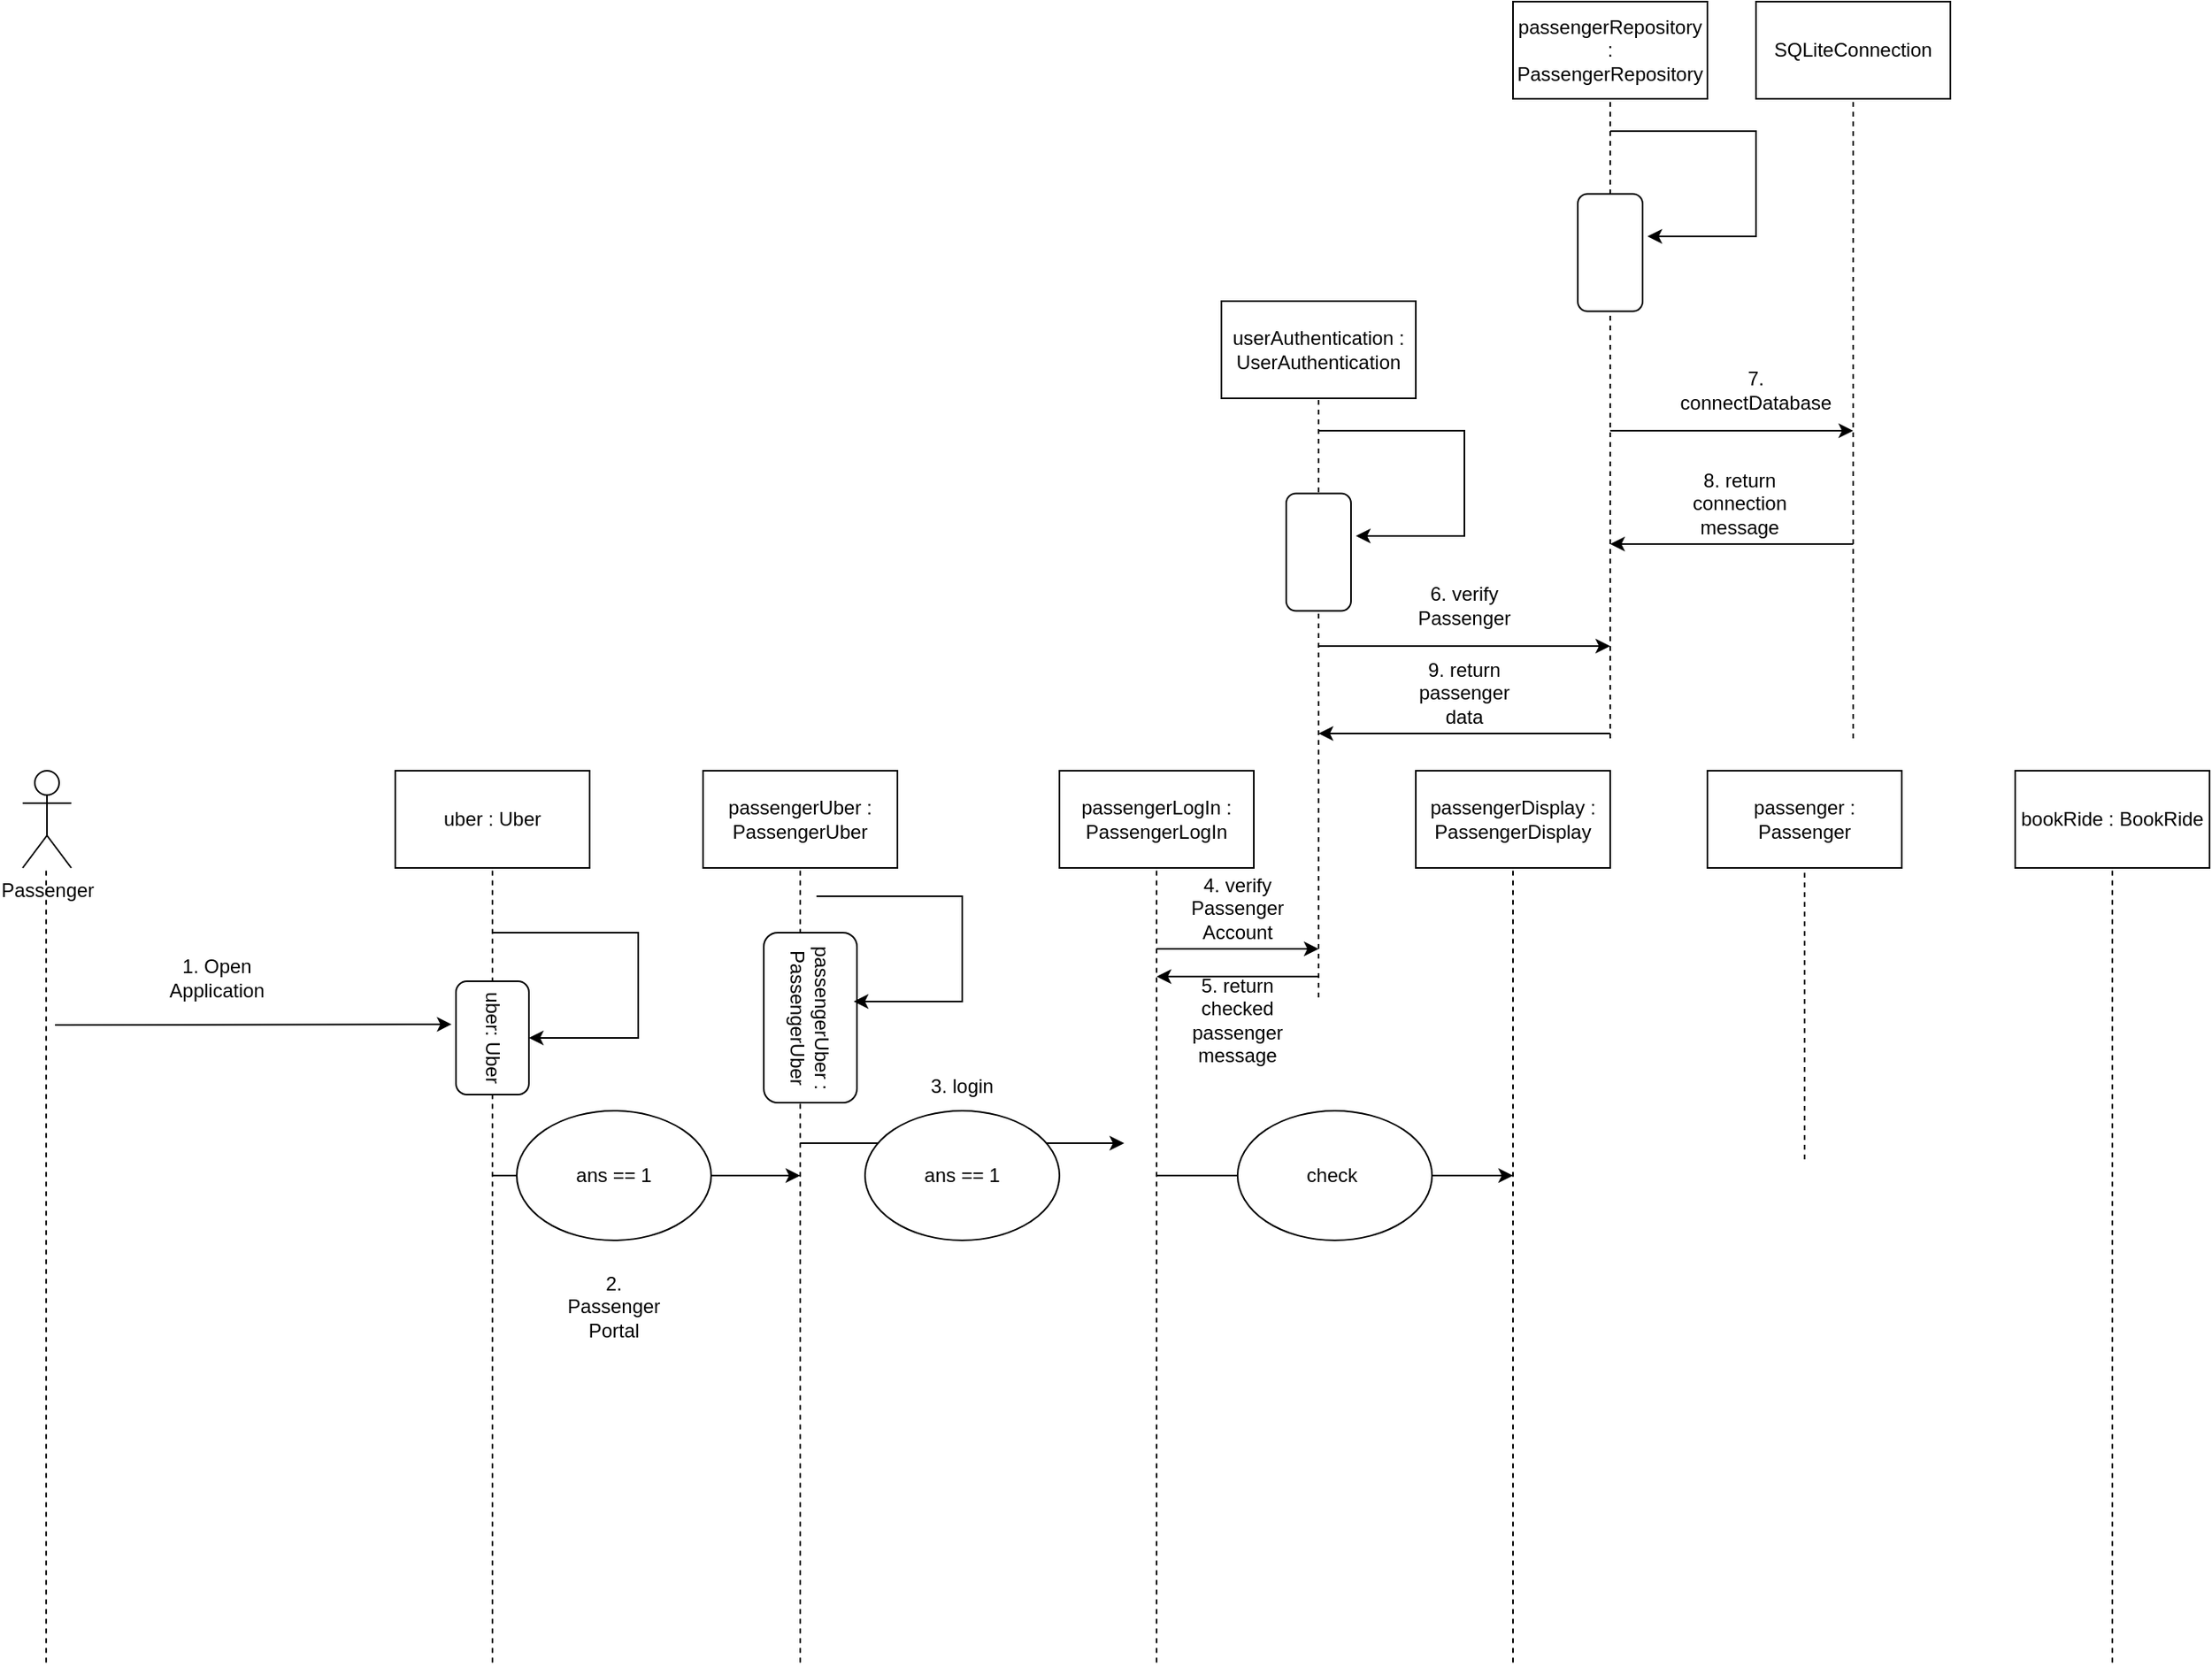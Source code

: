 <mxfile version="22.1.2" type="device">
  <diagram name="Page-1" id="jVIoMmVYkiLipGJSKjRQ">
    <mxGraphModel dx="695" dy="1917" grid="1" gridSize="10" guides="1" tooltips="1" connect="1" arrows="1" fold="1" page="1" pageScale="1" pageWidth="850" pageHeight="1100" math="0" shadow="0">
      <root>
        <mxCell id="0" />
        <mxCell id="1" parent="0" />
        <mxCell id="aD9QmJv0C-MRXKoE5NFU-1" value="uber : Uber" style="rounded=0;whiteSpace=wrap;html=1;" parent="1" vertex="1">
          <mxGeometry x="290" y="80" width="120" height="60" as="geometry" />
        </mxCell>
        <mxCell id="aD9QmJv0C-MRXKoE5NFU-2" value="Passenger" style="shape=umlActor;verticalLabelPosition=bottom;verticalAlign=top;html=1;outlineConnect=0;" parent="1" vertex="1">
          <mxGeometry x="60" y="80" width="30" height="60" as="geometry" />
        </mxCell>
        <mxCell id="aD9QmJv0C-MRXKoE5NFU-3" value="" style="endArrow=none;dashed=1;html=1;rounded=0;entryX=0.5;entryY=1;entryDx=0;entryDy=0;" parent="1" target="aD9QmJv0C-MRXKoE5NFU-1" edge="1">
          <mxGeometry width="50" height="50" relative="1" as="geometry">
            <mxPoint x="350" y="630.8" as="sourcePoint" />
            <mxPoint x="375" y="250" as="targetPoint" />
          </mxGeometry>
        </mxCell>
        <mxCell id="aD9QmJv0C-MRXKoE5NFU-4" value="uber: Uber" style="rounded=1;whiteSpace=wrap;html=1;rotation=90;" parent="1" vertex="1">
          <mxGeometry x="315" y="222.5" width="70" height="45" as="geometry" />
        </mxCell>
        <mxCell id="aD9QmJv0C-MRXKoE5NFU-5" value="" style="endArrow=classic;html=1;rounded=0;entryX=0.5;entryY=0;entryDx=0;entryDy=0;" parent="1" target="aD9QmJv0C-MRXKoE5NFU-4" edge="1">
          <mxGeometry width="50" height="50" relative="1" as="geometry">
            <mxPoint x="350" y="180" as="sourcePoint" />
            <mxPoint x="450" y="180" as="targetPoint" />
            <Array as="points">
              <mxPoint x="440" y="180" />
              <mxPoint x="440" y="245" />
            </Array>
          </mxGeometry>
        </mxCell>
        <mxCell id="aD9QmJv0C-MRXKoE5NFU-6" value="" style="endArrow=none;dashed=1;html=1;rounded=0;entryX=0.5;entryY=1;entryDx=0;entryDy=0;" parent="1" edge="1">
          <mxGeometry width="50" height="50" relative="1" as="geometry">
            <mxPoint x="74.5" y="630.8" as="sourcePoint" />
            <mxPoint x="74.5" y="140" as="targetPoint" />
          </mxGeometry>
        </mxCell>
        <mxCell id="aD9QmJv0C-MRXKoE5NFU-7" value="" style="endArrow=classic;html=1;rounded=0;entryX=0.38;entryY=1.06;entryDx=0;entryDy=0;entryPerimeter=0;" parent="1" target="aD9QmJv0C-MRXKoE5NFU-4" edge="1">
          <mxGeometry width="50" height="50" relative="1" as="geometry">
            <mxPoint x="80" y="237" as="sourcePoint" />
            <mxPoint x="450" y="300" as="targetPoint" />
          </mxGeometry>
        </mxCell>
        <mxCell id="aD9QmJv0C-MRXKoE5NFU-8" value="1. Open Application" style="text;html=1;strokeColor=none;fillColor=none;align=center;verticalAlign=middle;whiteSpace=wrap;rounded=0;" parent="1" vertex="1">
          <mxGeometry x="150" y="192.5" width="60" height="30" as="geometry" />
        </mxCell>
        <mxCell id="aD9QmJv0C-MRXKoE5NFU-9" value="passengerUber : PassengerUber" style="rounded=0;whiteSpace=wrap;html=1;" parent="1" vertex="1">
          <mxGeometry x="480" y="80" width="120" height="60" as="geometry" />
        </mxCell>
        <mxCell id="aD9QmJv0C-MRXKoE5NFU-10" value="" style="endArrow=none;dashed=1;html=1;rounded=0;entryX=0.5;entryY=1;entryDx=0;entryDy=0;" parent="1" target="aD9QmJv0C-MRXKoE5NFU-9" edge="1">
          <mxGeometry width="50" height="50" relative="1" as="geometry">
            <mxPoint x="540" y="630.8" as="sourcePoint" />
            <mxPoint x="565" y="250" as="targetPoint" />
          </mxGeometry>
        </mxCell>
        <mxCell id="aD9QmJv0C-MRXKoE5NFU-13" value="" style="endArrow=classic;html=1;rounded=0;" parent="1" edge="1">
          <mxGeometry width="50" height="50" relative="1" as="geometry">
            <mxPoint x="350" y="330" as="sourcePoint" />
            <mxPoint x="540" y="330" as="targetPoint" />
          </mxGeometry>
        </mxCell>
        <mxCell id="aD9QmJv0C-MRXKoE5NFU-15" value="passenger : Passenger" style="rounded=0;whiteSpace=wrap;html=1;" parent="1" vertex="1">
          <mxGeometry x="1100" y="80" width="120" height="60" as="geometry" />
        </mxCell>
        <mxCell id="aD9QmJv0C-MRXKoE5NFU-16" value="" style="endArrow=none;dashed=1;html=1;rounded=0;entryX=0.5;entryY=1;entryDx=0;entryDy=0;" parent="1" target="aD9QmJv0C-MRXKoE5NFU-15" edge="1">
          <mxGeometry width="50" height="50" relative="1" as="geometry">
            <mxPoint x="1160" y="320" as="sourcePoint" />
            <mxPoint x="1185" y="250" as="targetPoint" />
          </mxGeometry>
        </mxCell>
        <mxCell id="aD9QmJv0C-MRXKoE5NFU-17" value="ans == 1" style="ellipse;whiteSpace=wrap;html=1;" parent="1" vertex="1">
          <mxGeometry x="365" y="290" width="120" height="80" as="geometry" />
        </mxCell>
        <mxCell id="aD9QmJv0C-MRXKoE5NFU-18" value="passengerDisplay : PassengerDisplay" style="rounded=0;whiteSpace=wrap;html=1;" parent="1" vertex="1">
          <mxGeometry x="920" y="80" width="120" height="60" as="geometry" />
        </mxCell>
        <mxCell id="aD9QmJv0C-MRXKoE5NFU-19" value="" style="endArrow=none;dashed=1;html=1;rounded=0;entryX=0.5;entryY=1;entryDx=0;entryDy=0;" parent="1" target="aD9QmJv0C-MRXKoE5NFU-18" edge="1">
          <mxGeometry width="50" height="50" relative="1" as="geometry">
            <mxPoint x="980" y="630.8" as="sourcePoint" />
            <mxPoint x="1005" y="250" as="targetPoint" />
          </mxGeometry>
        </mxCell>
        <mxCell id="aD9QmJv0C-MRXKoE5NFU-21" value="passengerUber : PassengerUber" style="rounded=1;whiteSpace=wrap;html=1;rotation=90;" parent="1" vertex="1">
          <mxGeometry x="493.75" y="203.75" width="105" height="57.5" as="geometry" />
        </mxCell>
        <mxCell id="aD9QmJv0C-MRXKoE5NFU-22" value="" style="endArrow=classic;html=1;rounded=0;entryX=0.5;entryY=0;entryDx=0;entryDy=0;" parent="1" edge="1">
          <mxGeometry width="50" height="50" relative="1" as="geometry">
            <mxPoint x="550" y="157.5" as="sourcePoint" />
            <mxPoint x="573" y="222.5" as="targetPoint" />
            <Array as="points">
              <mxPoint x="640" y="157.5" />
              <mxPoint x="640" y="222.5" />
            </Array>
          </mxGeometry>
        </mxCell>
        <mxCell id="aD9QmJv0C-MRXKoE5NFU-24" value="" style="endArrow=classic;html=1;rounded=0;" parent="1" edge="1">
          <mxGeometry width="50" height="50" relative="1" as="geometry">
            <mxPoint x="540" y="310" as="sourcePoint" />
            <mxPoint x="740" y="310" as="targetPoint" />
          </mxGeometry>
        </mxCell>
        <mxCell id="aD9QmJv0C-MRXKoE5NFU-25" value="3. login" style="text;html=1;strokeColor=none;fillColor=none;align=center;verticalAlign=middle;whiteSpace=wrap;rounded=0;" parent="1" vertex="1">
          <mxGeometry x="610" y="260" width="60" height="30" as="geometry" />
        </mxCell>
        <mxCell id="aD9QmJv0C-MRXKoE5NFU-26" value="2. Passenger Portal" style="text;html=1;strokeColor=none;fillColor=none;align=center;verticalAlign=middle;whiteSpace=wrap;rounded=0;" parent="1" vertex="1">
          <mxGeometry x="395" y="400" width="60" height="22.5" as="geometry" />
        </mxCell>
        <mxCell id="s3hwl-vG3r-t7AtLr7HW-1" value="ans == 1" style="ellipse;whiteSpace=wrap;html=1;" vertex="1" parent="1">
          <mxGeometry x="580" y="290" width="120" height="80" as="geometry" />
        </mxCell>
        <mxCell id="s3hwl-vG3r-t7AtLr7HW-3" value="passengerLogIn :&lt;br&gt;PassengerLogIn" style="rounded=0;whiteSpace=wrap;html=1;" vertex="1" parent="1">
          <mxGeometry x="700" y="80" width="120" height="60" as="geometry" />
        </mxCell>
        <mxCell id="s3hwl-vG3r-t7AtLr7HW-4" value="" style="endArrow=none;dashed=1;html=1;rounded=0;entryX=0.5;entryY=1;entryDx=0;entryDy=0;" edge="1" parent="1" target="s3hwl-vG3r-t7AtLr7HW-3">
          <mxGeometry width="50" height="50" relative="1" as="geometry">
            <mxPoint x="760" y="630.8" as="sourcePoint" />
            <mxPoint x="785" y="250" as="targetPoint" />
          </mxGeometry>
        </mxCell>
        <mxCell id="s3hwl-vG3r-t7AtLr7HW-5" value="userAuthentication : UserAuthentication" style="rounded=0;whiteSpace=wrap;html=1;" vertex="1" parent="1">
          <mxGeometry x="800" y="-210" width="120" height="60" as="geometry" />
        </mxCell>
        <mxCell id="s3hwl-vG3r-t7AtLr7HW-6" value="" style="endArrow=none;dashed=1;html=1;rounded=0;entryX=0.5;entryY=1;entryDx=0;entryDy=0;" edge="1" parent="1" target="s3hwl-vG3r-t7AtLr7HW-5">
          <mxGeometry width="50" height="50" relative="1" as="geometry">
            <mxPoint x="860" y="220" as="sourcePoint" />
            <mxPoint x="885" y="127.1" as="targetPoint" />
          </mxGeometry>
        </mxCell>
        <mxCell id="s3hwl-vG3r-t7AtLr7HW-8" value="" style="endArrow=classic;html=1;rounded=0;" edge="1" parent="1">
          <mxGeometry width="50" height="50" relative="1" as="geometry">
            <mxPoint x="760" y="190" as="sourcePoint" />
            <mxPoint x="860" y="190" as="targetPoint" />
          </mxGeometry>
        </mxCell>
        <mxCell id="s3hwl-vG3r-t7AtLr7HW-9" value="" style="rounded=1;whiteSpace=wrap;html=1;rotation=90;" vertex="1" parent="1">
          <mxGeometry x="823.75" y="-75" width="72.5" height="40" as="geometry" />
        </mxCell>
        <mxCell id="s3hwl-vG3r-t7AtLr7HW-11" value="" style="endArrow=classic;html=1;rounded=0;entryX=0.5;entryY=0;entryDx=0;entryDy=0;" edge="1" parent="1">
          <mxGeometry width="50" height="50" relative="1" as="geometry">
            <mxPoint x="860" y="-130" as="sourcePoint" />
            <mxPoint x="883" y="-65" as="targetPoint" />
            <Array as="points">
              <mxPoint x="950" y="-130" />
              <mxPoint x="950" y="-65" />
            </Array>
          </mxGeometry>
        </mxCell>
        <mxCell id="s3hwl-vG3r-t7AtLr7HW-13" value="" style="endArrow=classic;html=1;rounded=0;" edge="1" parent="1">
          <mxGeometry width="50" height="50" relative="1" as="geometry">
            <mxPoint x="860" y="207.08" as="sourcePoint" />
            <mxPoint x="760" y="207.08" as="targetPoint" />
          </mxGeometry>
        </mxCell>
        <mxCell id="s3hwl-vG3r-t7AtLr7HW-14" value="4. verify&lt;br&gt;Passenger&lt;br&gt;Account" style="text;html=1;strokeColor=none;fillColor=none;align=center;verticalAlign=middle;whiteSpace=wrap;rounded=0;" vertex="1" parent="1">
          <mxGeometry x="780" y="150" width="60" height="30" as="geometry" />
        </mxCell>
        <mxCell id="s3hwl-vG3r-t7AtLr7HW-15" value="5. return checked passenger message" style="text;html=1;strokeColor=none;fillColor=none;align=center;verticalAlign=middle;whiteSpace=wrap;rounded=0;" vertex="1" parent="1">
          <mxGeometry x="780" y="217.5" width="60" height="32.5" as="geometry" />
        </mxCell>
        <mxCell id="s3hwl-vG3r-t7AtLr7HW-16" value="passengerRepository : PassengerRepository" style="rounded=0;whiteSpace=wrap;html=1;" vertex="1" parent="1">
          <mxGeometry x="980" y="-395" width="120" height="60" as="geometry" />
        </mxCell>
        <mxCell id="s3hwl-vG3r-t7AtLr7HW-17" value="" style="endArrow=none;dashed=1;html=1;rounded=0;entryX=0.5;entryY=1;entryDx=0;entryDy=0;" edge="1" parent="1" target="s3hwl-vG3r-t7AtLr7HW-16">
          <mxGeometry width="50" height="50" relative="1" as="geometry">
            <mxPoint x="1040" y="60" as="sourcePoint" />
            <mxPoint x="1065" y="-57.9" as="targetPoint" />
          </mxGeometry>
        </mxCell>
        <mxCell id="s3hwl-vG3r-t7AtLr7HW-18" value="" style="rounded=1;whiteSpace=wrap;html=1;rotation=90;" vertex="1" parent="1">
          <mxGeometry x="1003.75" y="-260" width="72.5" height="40" as="geometry" />
        </mxCell>
        <mxCell id="s3hwl-vG3r-t7AtLr7HW-19" value="" style="endArrow=classic;html=1;rounded=0;entryX=0.5;entryY=0;entryDx=0;entryDy=0;" edge="1" parent="1">
          <mxGeometry width="50" height="50" relative="1" as="geometry">
            <mxPoint x="1040" y="-315" as="sourcePoint" />
            <mxPoint x="1063" y="-250" as="targetPoint" />
            <Array as="points">
              <mxPoint x="1130" y="-315" />
              <mxPoint x="1130" y="-250" />
            </Array>
          </mxGeometry>
        </mxCell>
        <mxCell id="s3hwl-vG3r-t7AtLr7HW-20" value="6. verify&lt;br&gt;Passenger" style="text;html=1;strokeColor=none;fillColor=none;align=center;verticalAlign=middle;whiteSpace=wrap;rounded=0;" vertex="1" parent="1">
          <mxGeometry x="920" y="-37" width="60" height="30" as="geometry" />
        </mxCell>
        <mxCell id="s3hwl-vG3r-t7AtLr7HW-21" value="" style="endArrow=classic;html=1;rounded=0;" edge="1" parent="1">
          <mxGeometry width="50" height="50" relative="1" as="geometry">
            <mxPoint x="860" y="3" as="sourcePoint" />
            <mxPoint x="1040" y="3" as="targetPoint" />
          </mxGeometry>
        </mxCell>
        <mxCell id="s3hwl-vG3r-t7AtLr7HW-22" value="SQLiteConnection" style="rounded=0;whiteSpace=wrap;html=1;" vertex="1" parent="1">
          <mxGeometry x="1130" y="-395" width="120" height="60" as="geometry" />
        </mxCell>
        <mxCell id="s3hwl-vG3r-t7AtLr7HW-23" value="" style="endArrow=none;dashed=1;html=1;rounded=0;entryX=0.5;entryY=1;entryDx=0;entryDy=0;" edge="1" parent="1" target="s3hwl-vG3r-t7AtLr7HW-22">
          <mxGeometry width="50" height="50" relative="1" as="geometry">
            <mxPoint x="1190" y="60" as="sourcePoint" />
            <mxPoint x="1215" y="-57.9" as="targetPoint" />
          </mxGeometry>
        </mxCell>
        <mxCell id="s3hwl-vG3r-t7AtLr7HW-24" value="7. connectDatabase" style="text;html=1;strokeColor=none;fillColor=none;align=center;verticalAlign=middle;whiteSpace=wrap;rounded=0;" vertex="1" parent="1">
          <mxGeometry x="1100" y="-170" width="60" height="30" as="geometry" />
        </mxCell>
        <mxCell id="s3hwl-vG3r-t7AtLr7HW-25" value="" style="endArrow=classic;html=1;rounded=0;" edge="1" parent="1">
          <mxGeometry width="50" height="50" relative="1" as="geometry">
            <mxPoint x="1040" y="-130" as="sourcePoint" />
            <mxPoint x="1190" y="-130" as="targetPoint" />
          </mxGeometry>
        </mxCell>
        <mxCell id="s3hwl-vG3r-t7AtLr7HW-26" value="" style="endArrow=classic;html=1;rounded=0;" edge="1" parent="1">
          <mxGeometry width="50" height="50" relative="1" as="geometry">
            <mxPoint x="1190" y="-60" as="sourcePoint" />
            <mxPoint x="1040" y="-60" as="targetPoint" />
          </mxGeometry>
        </mxCell>
        <mxCell id="s3hwl-vG3r-t7AtLr7HW-27" value="8. return connection message" style="text;html=1;strokeColor=none;fillColor=none;align=center;verticalAlign=middle;whiteSpace=wrap;rounded=0;" vertex="1" parent="1">
          <mxGeometry x="1090" y="-100" width="60" height="30" as="geometry" />
        </mxCell>
        <mxCell id="s3hwl-vG3r-t7AtLr7HW-28" value="9. return passenger data" style="text;html=1;strokeColor=none;fillColor=none;align=center;verticalAlign=middle;whiteSpace=wrap;rounded=0;" vertex="1" parent="1">
          <mxGeometry x="920" y="17" width="60" height="30" as="geometry" />
        </mxCell>
        <mxCell id="s3hwl-vG3r-t7AtLr7HW-29" value="" style="endArrow=classic;html=1;rounded=0;" edge="1" parent="1">
          <mxGeometry width="50" height="50" relative="1" as="geometry">
            <mxPoint x="1040" y="57" as="sourcePoint" />
            <mxPoint x="860" y="57" as="targetPoint" />
          </mxGeometry>
        </mxCell>
        <mxCell id="s3hwl-vG3r-t7AtLr7HW-30" value="" style="endArrow=classic;html=1;rounded=0;" edge="1" parent="1">
          <mxGeometry width="50" height="50" relative="1" as="geometry">
            <mxPoint x="760" y="330" as="sourcePoint" />
            <mxPoint x="980" y="330" as="targetPoint" />
          </mxGeometry>
        </mxCell>
        <mxCell id="s3hwl-vG3r-t7AtLr7HW-32" value="check&amp;nbsp;" style="ellipse;whiteSpace=wrap;html=1;" vertex="1" parent="1">
          <mxGeometry x="810" y="290" width="120" height="80" as="geometry" />
        </mxCell>
        <mxCell id="s3hwl-vG3r-t7AtLr7HW-34" value="bookRide : BookRide" style="rounded=0;whiteSpace=wrap;html=1;" vertex="1" parent="1">
          <mxGeometry x="1290" y="80" width="120" height="60" as="geometry" />
        </mxCell>
        <mxCell id="s3hwl-vG3r-t7AtLr7HW-35" value="" style="endArrow=none;dashed=1;html=1;rounded=0;entryX=0.5;entryY=1;entryDx=0;entryDy=0;" edge="1" parent="1" target="s3hwl-vG3r-t7AtLr7HW-34">
          <mxGeometry width="50" height="50" relative="1" as="geometry">
            <mxPoint x="1350" y="630.8" as="sourcePoint" />
            <mxPoint x="1375" y="250" as="targetPoint" />
          </mxGeometry>
        </mxCell>
      </root>
    </mxGraphModel>
  </diagram>
</mxfile>
